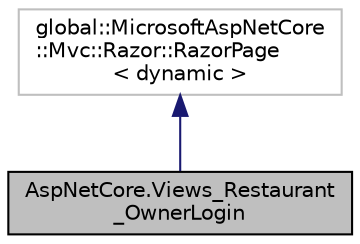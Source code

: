 digraph "AspNetCore.Views_Restaurant_OwnerLogin"
{
 // LATEX_PDF_SIZE
  edge [fontname="Helvetica",fontsize="10",labelfontname="Helvetica",labelfontsize="10"];
  node [fontname="Helvetica",fontsize="10",shape=record];
  Node1 [label="AspNetCore.Views_Restaurant\l_OwnerLogin",height=0.2,width=0.4,color="black", fillcolor="grey75", style="filled", fontcolor="black",tooltip=" "];
  Node2 -> Node1 [dir="back",color="midnightblue",fontsize="10",style="solid",fontname="Helvetica"];
  Node2 [label="global::MicrosoftAspNetCore\l::Mvc::Razor::RazorPage\l\< dynamic \>",height=0.2,width=0.4,color="grey75", fillcolor="white", style="filled",tooltip=" "];
}
